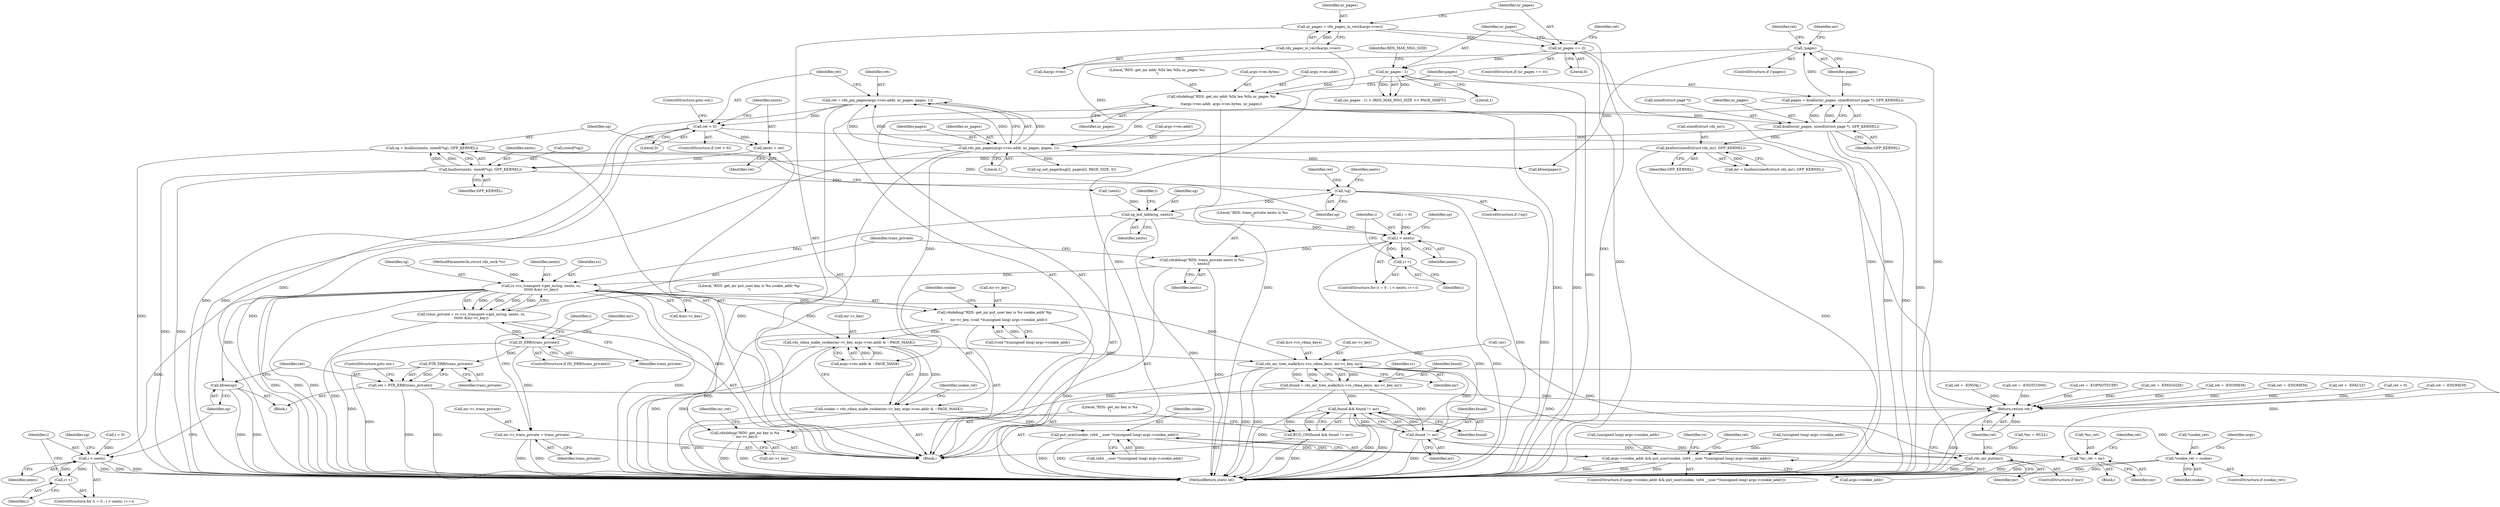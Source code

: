 digraph "0_linux_f3069c6d33f6ae63a1668737bc78aaaa51bff7ca@API" {
"1000311" [label="(Call,sg = kcalloc(nents, sizeof(*sg), GFP_KERNEL))"];
"1000313" [label="(Call,kcalloc(nents, sizeof(*sg), GFP_KERNEL))"];
"1000308" [label="(Call,nents = ret)"];
"1000304" [label="(Call,ret < 0)"];
"1000292" [label="(Call,ret = rds_pin_pages(args->vec.addr, nr_pages, pages, 1))"];
"1000294" [label="(Call,rds_pin_pages(args->vec.addr, nr_pages, pages, 1))"];
"1000192" [label="(Call,rdsdebug(\"RDS: get_mr addr %llx len %llu nr_pages %u\n\",\n\t\targs->vec.addr, args->vec.bytes, nr_pages))"];
"1000180" [label="(Call,nr_pages - 1)"];
"1000169" [label="(Call,nr_pages == 0)"];
"1000161" [label="(Call,nr_pages = rds_pages_in_vec(&args->vec))"];
"1000163" [label="(Call,rds_pages_in_vec(&args->vec))"];
"1000207" [label="(Call,kcalloc(nr_pages, sizeof(struct page *), GFP_KERNEL))"];
"1000213" [label="(Call,!pages)"];
"1000205" [label="(Call,pages = kcalloc(nr_pages, sizeof(struct page *), GFP_KERNEL))"];
"1000223" [label="(Call,kzalloc(sizeof(struct rds_mr), GFP_KERNEL))"];
"1000320" [label="(Call,!sg)"];
"1000331" [label="(Call,sg_init_table(sg, nents))"];
"1000338" [label="(Call,i < nents)"];
"1000341" [label="(Call,i++)"];
"1000353" [label="(Call,rdsdebug(\"RDS: trans_private nents is %u\n\", nents))"];
"1000358" [label="(Call,rs->rs_transport->get_mr(sg, nents, rs,\n\t\t\t\t\t\t &mr->r_key))"];
"1000356" [label="(Call,trans_private = rs->rs_transport->get_mr(sg, nents, rs,\n\t\t\t\t\t\t &mr->r_key))"];
"1000367" [label="(Call,IS_ERR(trans_private))"];
"1000389" [label="(Call,PTR_ERR(trans_private))"];
"1000387" [label="(Call,ret = PTR_ERR(trans_private))"];
"1000504" [label="(Return,return ret;)"];
"1000392" [label="(Call,mr->r_trans_private = trans_private)"];
"1000374" [label="(Call,i < nents)"];
"1000377" [label="(Call,i++)"];
"1000385" [label="(Call,kfree(sg))"];
"1000397" [label="(Call,rdsdebug(\"RDS: get_mr put_user key is %x cookie_addr %p\n\",\n\t       mr->r_key, (void *)(unsigned long) args->cookie_addr))"];
"1000411" [label="(Call,rds_rdma_make_cookie(mr->r_key, args->vec.addr & ~PAGE_MASK))"];
"1000409" [label="(Call,cookie = rds_rdma_make_cookie(mr->r_key, args->vec.addr & ~PAGE_MASK))"];
"1000424" [label="(Call,*cookie_ret = cookie)"];
"1000433" [label="(Call,put_user(cookie, (u64 __user *)(unsigned long) args->cookie_addr))"];
"1000429" [label="(Call,args->cookie_addr && put_user(cookie, (u64 __user *)(unsigned long) args->cookie_addr))"];
"1000456" [label="(Call,rds_mr_tree_walk(&rs->rs_rdma_keys, mr->r_key, mr))"];
"1000454" [label="(Call,found = rds_mr_tree_walk(&rs->rs_rdma_keys, mr->r_key, mr))"];
"1000472" [label="(Call,found && found != mr)"];
"1000471" [label="(Call,BUG_ON(found && found != mr))"];
"1000474" [label="(Call,found != mr)"];
"1000490" [label="(Call,*mr_ret = mr)"];
"1000502" [label="(Call,rds_mr_put(mr))"];
"1000477" [label="(Call,rdsdebug(\"RDS: get_mr key is %x\n\", mr->r_key))"];
"1000430" [label="(Call,args->cookie_addr)"];
"1000173" [label="(Call,ret = -EINVAL)"];
"1000179" [label="(Call,(nr_pages - 1) > (RDS_MAX_MSG_SIZE >> PAGE_SHIFT))"];
"1000433" [label="(Call,put_user(cookie, (u64 __user *)(unsigned long) args->cookie_addr))"];
"1000213" [label="(Call,!pages)"];
"1000169" [label="(Call,nr_pages == 0)"];
"1000168" [label="(ControlStructure,if (nr_pages == 0))"];
"1000223" [label="(Call,kzalloc(sizeof(struct rds_mr), GFP_KERNEL))"];
"1000143" [label="(Call,ret = -ENOTCONN)"];
"1000307" [label="(ControlStructure,goto out;)"];
"1000383" [label="(Identifier,sg)"];
"1000505" [label="(Identifier,ret)"];
"1000343" [label="(Call,sg_set_page(&sg[i], pages[i], PAGE_SIZE, 0))"];
"1000156" [label="(Call,ret = -EOPNOTSUPP)"];
"1000340" [label="(Identifier,nents)"];
"1000302" [label="(Literal,1)"];
"1000311" [label="(Call,sg = kcalloc(nents, sizeof(*sg), GFP_KERNEL))"];
"1000324" [label="(Identifier,ret)"];
"1000162" [label="(Identifier,nr_pages)"];
"1000366" [label="(ControlStructure,if (IS_ERR(trans_private)))"];
"1000318" [label="(Identifier,GFP_KERNEL)"];
"1000378" [label="(Identifier,i)"];
"1000404" [label="(Call,(unsigned long) args->cookie_addr)"];
"1000431" [label="(Identifier,args)"];
"1000410" [label="(Identifier,cookie)"];
"1000457" [label="(Call,&rs->rs_rdma_keys)"];
"1000484" [label="(Block,)"];
"1000206" [label="(Identifier,pages)"];
"1000187" [label="(Call,ret = -EMSGSIZE)"];
"1000399" [label="(Call,mr->r_key)"];
"1000319" [label="(ControlStructure,if (!sg))"];
"1000212" [label="(ControlStructure,if (!pages))"];
"1000330" [label="(Identifier,nents)"];
"1000304" [label="(Call,ret < 0)"];
"1000461" [label="(Call,mr->r_key)"];
"1000334" [label="(ControlStructure,for (i = 0 ; i < nents; i++))"];
"1000371" [label="(Call,i = 0)"];
"1000211" [label="(Identifier,GFP_KERNEL)"];
"1000491" [label="(Call,*mr_ret)"];
"1000335" [label="(Call,i = 0)"];
"1000193" [label="(Literal,\"RDS: get_mr addr %llx len %llu nr_pages %u\n\")"];
"1000207" [label="(Call,kcalloc(nr_pages, sizeof(struct page *), GFP_KERNEL))"];
"1000199" [label="(Call,args->vec.bytes)"];
"1000306" [label="(Literal,0)"];
"1000323" [label="(Call,ret = -ENOMEM)"];
"1000393" [label="(Call,mr->r_trans_private)"];
"1000226" [label="(Identifier,GFP_KERNEL)"];
"1000506" [label="(MethodReturn,static int)"];
"1000391" [label="(ControlStructure,goto out;)"];
"1000221" [label="(Call,mr = kzalloc(sizeof(struct rds_mr), GFP_KERNEL))"];
"1000456" [label="(Call,rds_mr_tree_walk(&rs->rs_rdma_keys, mr->r_key, mr))"];
"1000427" [label="(Identifier,cookie)"];
"1000502" [label="(Call,rds_mr_put(mr))"];
"1000357" [label="(Identifier,trans_private)"];
"1000194" [label="(Call,args->vec.addr)"];
"1000171" [label="(Literal,0)"];
"1000320" [label="(Call,!sg)"];
"1000163" [label="(Call,rds_pages_in_vec(&args->vec))"];
"1000231" [label="(Call,ret = -ENOMEM)"];
"1000504" [label="(Return,return ret;)"];
"1000181" [label="(Identifier,nr_pages)"];
"1000474" [label="(Call,found != mr)"];
"1000425" [label="(Call,*cookie_ret)"];
"1000217" [label="(Identifier,ret)"];
"1000468" [label="(Identifier,rs)"];
"1000367" [label="(Call,IS_ERR(trans_private))"];
"1000339" [label="(Identifier,i)"];
"1000402" [label="(Call,(void *)(unsigned long) args->cookie_addr)"];
"1000354" [label="(Literal,\"RDS: trans_private nents is %u\n\")"];
"1000342" [label="(Identifier,i)"];
"1000394" [label="(Identifier,mr)"];
"1000415" [label="(Call,args->vec.addr & ~PAGE_MASK)"];
"1000192" [label="(Call,rdsdebug(\"RDS: get_mr addr %llx len %llu nr_pages %u\n\",\n\t\targs->vec.addr, args->vec.bytes, nr_pages))"];
"1000305" [label="(Identifier,ret)"];
"1000500" [label="(ControlStructure,if (mr))"];
"1000455" [label="(Identifier,found)"];
"1000495" [label="(Identifier,ret)"];
"1000398" [label="(Literal,\"RDS: get_mr put_user key is %x cookie_addr %p\n\")"];
"1000292" [label="(Call,ret = rds_pin_pages(args->vec.addr, nr_pages, pages, 1))"];
"1000396" [label="(Identifier,trans_private)"];
"1000314" [label="(Identifier,nents)"];
"1000437" [label="(Call,(unsigned long) args->cookie_addr)"];
"1000472" [label="(Call,found && found != mr)"];
"1000295" [label="(Call,args->vec.addr)"];
"1000409" [label="(Call,cookie = rds_rdma_make_cookie(mr->r_key, args->vec.addr & ~PAGE_MASK))"];
"1000208" [label="(Identifier,nr_pages)"];
"1000370" [label="(ControlStructure,for (i = 0 ; i < nents; i++))"];
"1000353" [label="(Call,rdsdebug(\"RDS: trans_private nents is %u\n\", nents))"];
"1000356" [label="(Call,trans_private = rs->rs_transport->get_mr(sg, nents, rs,\n\t\t\t\t\t\t &mr->r_key))"];
"1000346" [label="(Identifier,sg)"];
"1000362" [label="(Call,&mr->r_key)"];
"1000309" [label="(Identifier,nents)"];
"1000475" [label="(Identifier,found)"];
"1000451" [label="(Identifier,rs)"];
"1000423" [label="(Identifier,cookie_ret)"];
"1000478" [label="(Literal,\"RDS: get_mr key is %x\n\")"];
"1000308" [label="(Call,nents = ret)"];
"1000374" [label="(Call,i < nents)"];
"1000377" [label="(Call,i++)"];
"1000476" [label="(Identifier,mr)"];
"1000336" [label="(Identifier,i)"];
"1000454" [label="(Call,found = rds_mr_tree_walk(&rs->rs_rdma_keys, mr->r_key, mr))"];
"1000376" [label="(Identifier,nents)"];
"1000303" [label="(ControlStructure,if (ret < 0))"];
"1000333" [label="(Identifier,nents)"];
"1000434" [label="(Identifier,cookie)"];
"1000392" [label="(Call,mr->r_trans_private = trans_private)"];
"1000412" [label="(Call,mr->r_key)"];
"1000444" [label="(Identifier,ret)"];
"1000209" [label="(Call,sizeof(struct page *))"];
"1000359" [label="(Identifier,sg)"];
"1000109" [label="(MethodParameterIn,struct rds_sock *rs)"];
"1000113" [label="(Block,)"];
"1000390" [label="(Identifier,trans_private)"];
"1000422" [label="(ControlStructure,if (cookie_ret))"];
"1000479" [label="(Call,mr->r_key)"];
"1000372" [label="(Identifier,i)"];
"1000483" [label="(Identifier,mr_ret)"];
"1000477" [label="(Call,rdsdebug(\"RDS: get_mr key is %x\n\", mr->r_key))"];
"1000388" [label="(Identifier,ret)"];
"1000170" [label="(Identifier,nr_pages)"];
"1000503" [label="(Identifier,mr)"];
"1000429" [label="(Call,args->cookie_addr && put_user(cookie, (u64 __user *)(unsigned long) args->cookie_addr))"];
"1000164" [label="(Call,&args->vec)"];
"1000180" [label="(Call,nr_pages - 1)"];
"1000471" [label="(Call,BUG_ON(found && found != mr))"];
"1000205" [label="(Call,pages = kcalloc(nr_pages, sizeof(struct page *), GFP_KERNEL))"];
"1000161" [label="(Call,nr_pages = rds_pages_in_vec(&args->vec))"];
"1000360" [label="(Identifier,nents)"];
"1000204" [label="(Identifier,nr_pages)"];
"1000361" [label="(Identifier,rs)"];
"1000493" [label="(Identifier,mr)"];
"1000389" [label="(Call,PTR_ERR(trans_private))"];
"1000315" [label="(Call,sizeof(*sg))"];
"1000310" [label="(Identifier,ret)"];
"1000411" [label="(Call,rds_rdma_make_cookie(mr->r_key, args->vec.addr & ~PAGE_MASK))"];
"1000301" [label="(Identifier,pages)"];
"1000332" [label="(Identifier,sg)"];
"1000375" [label="(Identifier,i)"];
"1000369" [label="(Block,)"];
"1000313" [label="(Call,kcalloc(nents, sizeof(*sg), GFP_KERNEL))"];
"1000214" [label="(Identifier,pages)"];
"1000174" [label="(Identifier,ret)"];
"1000443" [label="(Call,ret = -EFAULT)"];
"1000224" [label="(Call,sizeof(struct rds_mr))"];
"1000368" [label="(Identifier,trans_private)"];
"1000464" [label="(Identifier,mr)"];
"1000321" [label="(Identifier,sg)"];
"1000115" [label="(Call,*mr = NULL)"];
"1000386" [label="(Identifier,sg)"];
"1000358" [label="(Call,rs->rs_transport->get_mr(sg, nents, rs,\n\t\t\t\t\t\t &mr->r_key))"];
"1000329" [label="(Call,!nents)"];
"1000385" [label="(Call,kfree(sg))"];
"1000397" [label="(Call,rdsdebug(\"RDS: get_mr put_user key is %x cookie_addr %p\n\",\n\t       mr->r_key, (void *)(unsigned long) args->cookie_addr))"];
"1000222" [label="(Identifier,mr)"];
"1000490" [label="(Call,*mr_ret = mr)"];
"1000498" [label="(Call,kfree(pages))"];
"1000294" [label="(Call,rds_pin_pages(args->vec.addr, nr_pages, pages, 1))"];
"1000355" [label="(Identifier,nents)"];
"1000435" [label="(Call,(u64 __user *)(unsigned long) args->cookie_addr)"];
"1000473" [label="(Identifier,found)"];
"1000428" [label="(ControlStructure,if (args->cookie_addr && put_user(cookie, (u64 __user *)(unsigned long) args->cookie_addr)))"];
"1000341" [label="(Call,i++)"];
"1000338" [label="(Call,i < nents)"];
"1000228" [label="(Call,!mr)"];
"1000331" [label="(Call,sg_init_table(sg, nents))"];
"1000293" [label="(Identifier,ret)"];
"1000387" [label="(Call,ret = PTR_ERR(trans_private))"];
"1000312" [label="(Identifier,sg)"];
"1000300" [label="(Identifier,nr_pages)"];
"1000424" [label="(Call,*cookie_ret = cookie)"];
"1000182" [label="(Literal,1)"];
"1000494" [label="(Call,ret = 0)"];
"1000216" [label="(Call,ret = -ENOMEM)"];
"1000184" [label="(Identifier,RDS_MAX_MSG_SIZE)"];
"1000311" -> "1000113"  [label="AST: "];
"1000311" -> "1000313"  [label="CFG: "];
"1000312" -> "1000311"  [label="AST: "];
"1000313" -> "1000311"  [label="AST: "];
"1000321" -> "1000311"  [label="CFG: "];
"1000311" -> "1000506"  [label="DDG: "];
"1000313" -> "1000311"  [label="DDG: "];
"1000313" -> "1000311"  [label="DDG: "];
"1000311" -> "1000320"  [label="DDG: "];
"1000313" -> "1000318"  [label="CFG: "];
"1000314" -> "1000313"  [label="AST: "];
"1000315" -> "1000313"  [label="AST: "];
"1000318" -> "1000313"  [label="AST: "];
"1000313" -> "1000506"  [label="DDG: "];
"1000313" -> "1000506"  [label="DDG: "];
"1000308" -> "1000313"  [label="DDG: "];
"1000223" -> "1000313"  [label="DDG: "];
"1000313" -> "1000329"  [label="DDG: "];
"1000308" -> "1000113"  [label="AST: "];
"1000308" -> "1000310"  [label="CFG: "];
"1000309" -> "1000308"  [label="AST: "];
"1000310" -> "1000308"  [label="AST: "];
"1000312" -> "1000308"  [label="CFG: "];
"1000304" -> "1000308"  [label="DDG: "];
"1000304" -> "1000303"  [label="AST: "];
"1000304" -> "1000306"  [label="CFG: "];
"1000305" -> "1000304"  [label="AST: "];
"1000306" -> "1000304"  [label="AST: "];
"1000307" -> "1000304"  [label="CFG: "];
"1000309" -> "1000304"  [label="CFG: "];
"1000304" -> "1000506"  [label="DDG: "];
"1000304" -> "1000506"  [label="DDG: "];
"1000292" -> "1000304"  [label="DDG: "];
"1000304" -> "1000504"  [label="DDG: "];
"1000292" -> "1000113"  [label="AST: "];
"1000292" -> "1000294"  [label="CFG: "];
"1000293" -> "1000292"  [label="AST: "];
"1000294" -> "1000292"  [label="AST: "];
"1000305" -> "1000292"  [label="CFG: "];
"1000292" -> "1000506"  [label="DDG: "];
"1000294" -> "1000292"  [label="DDG: "];
"1000294" -> "1000292"  [label="DDG: "];
"1000294" -> "1000292"  [label="DDG: "];
"1000294" -> "1000292"  [label="DDG: "];
"1000294" -> "1000302"  [label="CFG: "];
"1000295" -> "1000294"  [label="AST: "];
"1000300" -> "1000294"  [label="AST: "];
"1000301" -> "1000294"  [label="AST: "];
"1000302" -> "1000294"  [label="AST: "];
"1000294" -> "1000506"  [label="DDG: "];
"1000294" -> "1000506"  [label="DDG: "];
"1000192" -> "1000294"  [label="DDG: "];
"1000207" -> "1000294"  [label="DDG: "];
"1000213" -> "1000294"  [label="DDG: "];
"1000294" -> "1000343"  [label="DDG: "];
"1000294" -> "1000415"  [label="DDG: "];
"1000294" -> "1000498"  [label="DDG: "];
"1000192" -> "1000113"  [label="AST: "];
"1000192" -> "1000204"  [label="CFG: "];
"1000193" -> "1000192"  [label="AST: "];
"1000194" -> "1000192"  [label="AST: "];
"1000199" -> "1000192"  [label="AST: "];
"1000204" -> "1000192"  [label="AST: "];
"1000206" -> "1000192"  [label="CFG: "];
"1000192" -> "1000506"  [label="DDG: "];
"1000192" -> "1000506"  [label="DDG: "];
"1000192" -> "1000506"  [label="DDG: "];
"1000180" -> "1000192"  [label="DDG: "];
"1000192" -> "1000207"  [label="DDG: "];
"1000180" -> "1000179"  [label="AST: "];
"1000180" -> "1000182"  [label="CFG: "];
"1000181" -> "1000180"  [label="AST: "];
"1000182" -> "1000180"  [label="AST: "];
"1000184" -> "1000180"  [label="CFG: "];
"1000180" -> "1000506"  [label="DDG: "];
"1000180" -> "1000179"  [label="DDG: "];
"1000180" -> "1000179"  [label="DDG: "];
"1000169" -> "1000180"  [label="DDG: "];
"1000169" -> "1000168"  [label="AST: "];
"1000169" -> "1000171"  [label="CFG: "];
"1000170" -> "1000169"  [label="AST: "];
"1000171" -> "1000169"  [label="AST: "];
"1000174" -> "1000169"  [label="CFG: "];
"1000181" -> "1000169"  [label="CFG: "];
"1000169" -> "1000506"  [label="DDG: "];
"1000169" -> "1000506"  [label="DDG: "];
"1000161" -> "1000169"  [label="DDG: "];
"1000161" -> "1000113"  [label="AST: "];
"1000161" -> "1000163"  [label="CFG: "];
"1000162" -> "1000161"  [label="AST: "];
"1000163" -> "1000161"  [label="AST: "];
"1000170" -> "1000161"  [label="CFG: "];
"1000161" -> "1000506"  [label="DDG: "];
"1000163" -> "1000161"  [label="DDG: "];
"1000163" -> "1000164"  [label="CFG: "];
"1000164" -> "1000163"  [label="AST: "];
"1000163" -> "1000506"  [label="DDG: "];
"1000207" -> "1000205"  [label="AST: "];
"1000207" -> "1000211"  [label="CFG: "];
"1000208" -> "1000207"  [label="AST: "];
"1000209" -> "1000207"  [label="AST: "];
"1000211" -> "1000207"  [label="AST: "];
"1000205" -> "1000207"  [label="CFG: "];
"1000207" -> "1000506"  [label="DDG: "];
"1000207" -> "1000506"  [label="DDG: "];
"1000207" -> "1000205"  [label="DDG: "];
"1000207" -> "1000205"  [label="DDG: "];
"1000207" -> "1000223"  [label="DDG: "];
"1000213" -> "1000212"  [label="AST: "];
"1000213" -> "1000214"  [label="CFG: "];
"1000214" -> "1000213"  [label="AST: "];
"1000217" -> "1000213"  [label="CFG: "];
"1000222" -> "1000213"  [label="CFG: "];
"1000213" -> "1000506"  [label="DDG: "];
"1000205" -> "1000213"  [label="DDG: "];
"1000213" -> "1000498"  [label="DDG: "];
"1000205" -> "1000113"  [label="AST: "];
"1000206" -> "1000205"  [label="AST: "];
"1000214" -> "1000205"  [label="CFG: "];
"1000205" -> "1000506"  [label="DDG: "];
"1000223" -> "1000221"  [label="AST: "];
"1000223" -> "1000226"  [label="CFG: "];
"1000224" -> "1000223"  [label="AST: "];
"1000226" -> "1000223"  [label="AST: "];
"1000221" -> "1000223"  [label="CFG: "];
"1000223" -> "1000506"  [label="DDG: "];
"1000223" -> "1000221"  [label="DDG: "];
"1000320" -> "1000319"  [label="AST: "];
"1000320" -> "1000321"  [label="CFG: "];
"1000321" -> "1000320"  [label="AST: "];
"1000324" -> "1000320"  [label="CFG: "];
"1000330" -> "1000320"  [label="CFG: "];
"1000320" -> "1000506"  [label="DDG: "];
"1000320" -> "1000506"  [label="DDG: "];
"1000320" -> "1000331"  [label="DDG: "];
"1000331" -> "1000113"  [label="AST: "];
"1000331" -> "1000333"  [label="CFG: "];
"1000332" -> "1000331"  [label="AST: "];
"1000333" -> "1000331"  [label="AST: "];
"1000336" -> "1000331"  [label="CFG: "];
"1000331" -> "1000506"  [label="DDG: "];
"1000329" -> "1000331"  [label="DDG: "];
"1000331" -> "1000338"  [label="DDG: "];
"1000331" -> "1000358"  [label="DDG: "];
"1000338" -> "1000334"  [label="AST: "];
"1000338" -> "1000340"  [label="CFG: "];
"1000339" -> "1000338"  [label="AST: "];
"1000340" -> "1000338"  [label="AST: "];
"1000346" -> "1000338"  [label="CFG: "];
"1000354" -> "1000338"  [label="CFG: "];
"1000338" -> "1000506"  [label="DDG: "];
"1000338" -> "1000506"  [label="DDG: "];
"1000335" -> "1000338"  [label="DDG: "];
"1000341" -> "1000338"  [label="DDG: "];
"1000338" -> "1000341"  [label="DDG: "];
"1000338" -> "1000353"  [label="DDG: "];
"1000341" -> "1000334"  [label="AST: "];
"1000341" -> "1000342"  [label="CFG: "];
"1000342" -> "1000341"  [label="AST: "];
"1000339" -> "1000341"  [label="CFG: "];
"1000353" -> "1000113"  [label="AST: "];
"1000353" -> "1000355"  [label="CFG: "];
"1000354" -> "1000353"  [label="AST: "];
"1000355" -> "1000353"  [label="AST: "];
"1000357" -> "1000353"  [label="CFG: "];
"1000353" -> "1000506"  [label="DDG: "];
"1000353" -> "1000358"  [label="DDG: "];
"1000358" -> "1000356"  [label="AST: "];
"1000358" -> "1000362"  [label="CFG: "];
"1000359" -> "1000358"  [label="AST: "];
"1000360" -> "1000358"  [label="AST: "];
"1000361" -> "1000358"  [label="AST: "];
"1000362" -> "1000358"  [label="AST: "];
"1000356" -> "1000358"  [label="CFG: "];
"1000358" -> "1000506"  [label="DDG: "];
"1000358" -> "1000506"  [label="DDG: "];
"1000358" -> "1000506"  [label="DDG: "];
"1000358" -> "1000506"  [label="DDG: "];
"1000358" -> "1000356"  [label="DDG: "];
"1000358" -> "1000356"  [label="DDG: "];
"1000358" -> "1000356"  [label="DDG: "];
"1000358" -> "1000356"  [label="DDG: "];
"1000109" -> "1000358"  [label="DDG: "];
"1000358" -> "1000374"  [label="DDG: "];
"1000358" -> "1000385"  [label="DDG: "];
"1000358" -> "1000397"  [label="DDG: "];
"1000358" -> "1000411"  [label="DDG: "];
"1000358" -> "1000456"  [label="DDG: "];
"1000358" -> "1000477"  [label="DDG: "];
"1000356" -> "1000113"  [label="AST: "];
"1000357" -> "1000356"  [label="AST: "];
"1000368" -> "1000356"  [label="CFG: "];
"1000356" -> "1000506"  [label="DDG: "];
"1000356" -> "1000367"  [label="DDG: "];
"1000367" -> "1000366"  [label="AST: "];
"1000367" -> "1000368"  [label="CFG: "];
"1000368" -> "1000367"  [label="AST: "];
"1000372" -> "1000367"  [label="CFG: "];
"1000394" -> "1000367"  [label="CFG: "];
"1000367" -> "1000506"  [label="DDG: "];
"1000367" -> "1000389"  [label="DDG: "];
"1000367" -> "1000392"  [label="DDG: "];
"1000389" -> "1000387"  [label="AST: "];
"1000389" -> "1000390"  [label="CFG: "];
"1000390" -> "1000389"  [label="AST: "];
"1000387" -> "1000389"  [label="CFG: "];
"1000389" -> "1000506"  [label="DDG: "];
"1000389" -> "1000387"  [label="DDG: "];
"1000387" -> "1000369"  [label="AST: "];
"1000388" -> "1000387"  [label="AST: "];
"1000391" -> "1000387"  [label="CFG: "];
"1000387" -> "1000506"  [label="DDG: "];
"1000387" -> "1000506"  [label="DDG: "];
"1000387" -> "1000504"  [label="DDG: "];
"1000504" -> "1000113"  [label="AST: "];
"1000504" -> "1000505"  [label="CFG: "];
"1000505" -> "1000504"  [label="AST: "];
"1000506" -> "1000504"  [label="CFG: "];
"1000504" -> "1000506"  [label="DDG: "];
"1000505" -> "1000504"  [label="DDG: "];
"1000187" -> "1000504"  [label="DDG: "];
"1000156" -> "1000504"  [label="DDG: "];
"1000216" -> "1000504"  [label="DDG: "];
"1000143" -> "1000504"  [label="DDG: "];
"1000494" -> "1000504"  [label="DDG: "];
"1000323" -> "1000504"  [label="DDG: "];
"1000231" -> "1000504"  [label="DDG: "];
"1000173" -> "1000504"  [label="DDG: "];
"1000443" -> "1000504"  [label="DDG: "];
"1000392" -> "1000113"  [label="AST: "];
"1000392" -> "1000396"  [label="CFG: "];
"1000393" -> "1000392"  [label="AST: "];
"1000396" -> "1000392"  [label="AST: "];
"1000398" -> "1000392"  [label="CFG: "];
"1000392" -> "1000506"  [label="DDG: "];
"1000392" -> "1000506"  [label="DDG: "];
"1000374" -> "1000370"  [label="AST: "];
"1000374" -> "1000376"  [label="CFG: "];
"1000375" -> "1000374"  [label="AST: "];
"1000376" -> "1000374"  [label="AST: "];
"1000383" -> "1000374"  [label="CFG: "];
"1000386" -> "1000374"  [label="CFG: "];
"1000374" -> "1000506"  [label="DDG: "];
"1000374" -> "1000506"  [label="DDG: "];
"1000374" -> "1000506"  [label="DDG: "];
"1000377" -> "1000374"  [label="DDG: "];
"1000371" -> "1000374"  [label="DDG: "];
"1000374" -> "1000377"  [label="DDG: "];
"1000377" -> "1000370"  [label="AST: "];
"1000377" -> "1000378"  [label="CFG: "];
"1000378" -> "1000377"  [label="AST: "];
"1000375" -> "1000377"  [label="CFG: "];
"1000385" -> "1000369"  [label="AST: "];
"1000385" -> "1000386"  [label="CFG: "];
"1000386" -> "1000385"  [label="AST: "];
"1000388" -> "1000385"  [label="CFG: "];
"1000385" -> "1000506"  [label="DDG: "];
"1000385" -> "1000506"  [label="DDG: "];
"1000397" -> "1000113"  [label="AST: "];
"1000397" -> "1000402"  [label="CFG: "];
"1000398" -> "1000397"  [label="AST: "];
"1000399" -> "1000397"  [label="AST: "];
"1000402" -> "1000397"  [label="AST: "];
"1000410" -> "1000397"  [label="CFG: "];
"1000397" -> "1000506"  [label="DDG: "];
"1000397" -> "1000506"  [label="DDG: "];
"1000402" -> "1000397"  [label="DDG: "];
"1000397" -> "1000411"  [label="DDG: "];
"1000411" -> "1000409"  [label="AST: "];
"1000411" -> "1000415"  [label="CFG: "];
"1000412" -> "1000411"  [label="AST: "];
"1000415" -> "1000411"  [label="AST: "];
"1000409" -> "1000411"  [label="CFG: "];
"1000411" -> "1000506"  [label="DDG: "];
"1000411" -> "1000506"  [label="DDG: "];
"1000411" -> "1000409"  [label="DDG: "];
"1000411" -> "1000409"  [label="DDG: "];
"1000415" -> "1000411"  [label="DDG: "];
"1000415" -> "1000411"  [label="DDG: "];
"1000411" -> "1000456"  [label="DDG: "];
"1000409" -> "1000113"  [label="AST: "];
"1000410" -> "1000409"  [label="AST: "];
"1000423" -> "1000409"  [label="CFG: "];
"1000409" -> "1000506"  [label="DDG: "];
"1000409" -> "1000506"  [label="DDG: "];
"1000409" -> "1000424"  [label="DDG: "];
"1000409" -> "1000433"  [label="DDG: "];
"1000424" -> "1000422"  [label="AST: "];
"1000424" -> "1000427"  [label="CFG: "];
"1000425" -> "1000424"  [label="AST: "];
"1000427" -> "1000424"  [label="AST: "];
"1000431" -> "1000424"  [label="CFG: "];
"1000424" -> "1000506"  [label="DDG: "];
"1000424" -> "1000506"  [label="DDG: "];
"1000433" -> "1000429"  [label="AST: "];
"1000433" -> "1000435"  [label="CFG: "];
"1000434" -> "1000433"  [label="AST: "];
"1000435" -> "1000433"  [label="AST: "];
"1000429" -> "1000433"  [label="CFG: "];
"1000433" -> "1000506"  [label="DDG: "];
"1000433" -> "1000506"  [label="DDG: "];
"1000433" -> "1000429"  [label="DDG: "];
"1000433" -> "1000429"  [label="DDG: "];
"1000435" -> "1000433"  [label="DDG: "];
"1000429" -> "1000428"  [label="AST: "];
"1000429" -> "1000430"  [label="CFG: "];
"1000430" -> "1000429"  [label="AST: "];
"1000444" -> "1000429"  [label="CFG: "];
"1000451" -> "1000429"  [label="CFG: "];
"1000429" -> "1000506"  [label="DDG: "];
"1000429" -> "1000506"  [label="DDG: "];
"1000429" -> "1000506"  [label="DDG: "];
"1000404" -> "1000429"  [label="DDG: "];
"1000437" -> "1000429"  [label="DDG: "];
"1000456" -> "1000454"  [label="AST: "];
"1000456" -> "1000464"  [label="CFG: "];
"1000457" -> "1000456"  [label="AST: "];
"1000461" -> "1000456"  [label="AST: "];
"1000464" -> "1000456"  [label="AST: "];
"1000454" -> "1000456"  [label="CFG: "];
"1000456" -> "1000506"  [label="DDG: "];
"1000456" -> "1000506"  [label="DDG: "];
"1000456" -> "1000454"  [label="DDG: "];
"1000456" -> "1000454"  [label="DDG: "];
"1000456" -> "1000454"  [label="DDG: "];
"1000228" -> "1000456"  [label="DDG: "];
"1000456" -> "1000474"  [label="DDG: "];
"1000456" -> "1000477"  [label="DDG: "];
"1000456" -> "1000490"  [label="DDG: "];
"1000456" -> "1000502"  [label="DDG: "];
"1000454" -> "1000113"  [label="AST: "];
"1000455" -> "1000454"  [label="AST: "];
"1000468" -> "1000454"  [label="CFG: "];
"1000454" -> "1000506"  [label="DDG: "];
"1000454" -> "1000472"  [label="DDG: "];
"1000454" -> "1000474"  [label="DDG: "];
"1000472" -> "1000471"  [label="AST: "];
"1000472" -> "1000473"  [label="CFG: "];
"1000472" -> "1000474"  [label="CFG: "];
"1000473" -> "1000472"  [label="AST: "];
"1000474" -> "1000472"  [label="AST: "];
"1000471" -> "1000472"  [label="CFG: "];
"1000472" -> "1000506"  [label="DDG: "];
"1000472" -> "1000506"  [label="DDG: "];
"1000472" -> "1000471"  [label="DDG: "];
"1000472" -> "1000471"  [label="DDG: "];
"1000474" -> "1000472"  [label="DDG: "];
"1000474" -> "1000472"  [label="DDG: "];
"1000471" -> "1000113"  [label="AST: "];
"1000478" -> "1000471"  [label="CFG: "];
"1000471" -> "1000506"  [label="DDG: "];
"1000471" -> "1000506"  [label="DDG: "];
"1000474" -> "1000476"  [label="CFG: "];
"1000475" -> "1000474"  [label="AST: "];
"1000476" -> "1000474"  [label="AST: "];
"1000474" -> "1000506"  [label="DDG: "];
"1000474" -> "1000490"  [label="DDG: "];
"1000474" -> "1000502"  [label="DDG: "];
"1000490" -> "1000484"  [label="AST: "];
"1000490" -> "1000493"  [label="CFG: "];
"1000491" -> "1000490"  [label="AST: "];
"1000493" -> "1000490"  [label="AST: "];
"1000495" -> "1000490"  [label="CFG: "];
"1000490" -> "1000506"  [label="DDG: "];
"1000490" -> "1000506"  [label="DDG: "];
"1000502" -> "1000500"  [label="AST: "];
"1000502" -> "1000503"  [label="CFG: "];
"1000503" -> "1000502"  [label="AST: "];
"1000505" -> "1000502"  [label="CFG: "];
"1000502" -> "1000506"  [label="DDG: "];
"1000502" -> "1000506"  [label="DDG: "];
"1000115" -> "1000502"  [label="DDG: "];
"1000228" -> "1000502"  [label="DDG: "];
"1000477" -> "1000113"  [label="AST: "];
"1000477" -> "1000479"  [label="CFG: "];
"1000478" -> "1000477"  [label="AST: "];
"1000479" -> "1000477"  [label="AST: "];
"1000483" -> "1000477"  [label="CFG: "];
"1000477" -> "1000506"  [label="DDG: "];
"1000477" -> "1000506"  [label="DDG: "];
}
